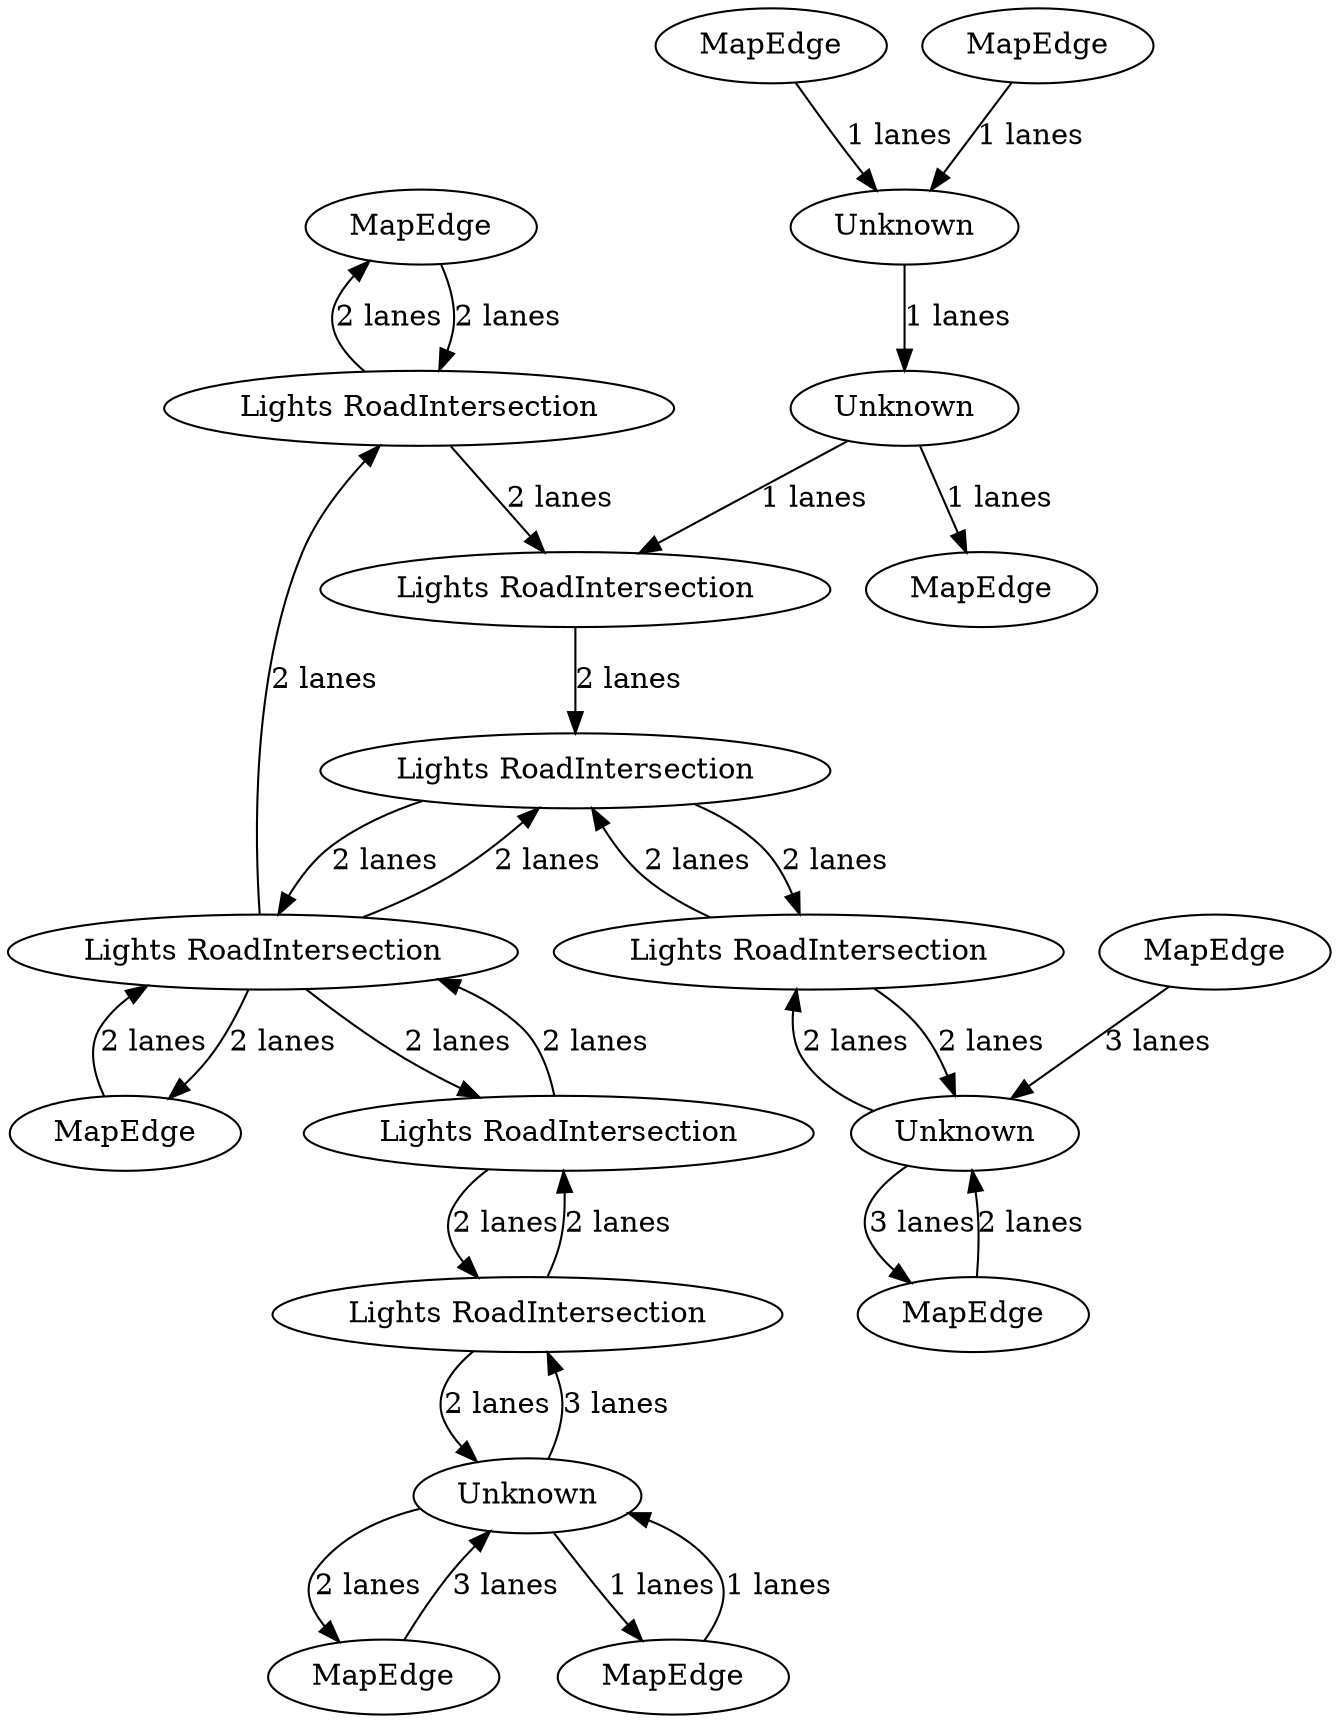 digraph {
    0 [ label = "MapEdge" ]
    1 [ label = "Lights RoadIntersection" ]
    2 [ label = "MapEdge" ]
    3 [ label = "MapEdge" ]
    4 [ label = "Unknown" ]
    5 [ label = "Unknown" ]
    6 [ label = "Lights RoadIntersection" ]
    7 [ label = "Lights RoadIntersection" ]
    8 [ label = "Unknown" ]
    9 [ label = "MapEdge" ]
    10 [ label = "MapEdge" ]
    11 [ label = "MapEdge" ]
    12 [ label = "MapEdge" ]
    13 [ label = "Lights RoadIntersection" ]
    14 [ label = "Lights RoadIntersection" ]
    15 [ label = "Lights RoadIntersection" ]
    16 [ label = "Lights RoadIntersection" ]
    17 [ label = "MapEdge" ]
    18 [ label = "Unknown" ]
    19 [ label = "MapEdge" ]
    0 -> 1 [ label = "2 lanes" ]
    1 -> 0 [ label = "2 lanes" ]
    2 -> 7 [ label = "2 lanes" ]
    7 -> 2 [ label = "2 lanes" ]
    3 -> 4 [ label = "3 lanes" ]
    5 -> 8 [ label = "1 lanes" ]
    10 -> 5 [ label = "1 lanes" ]
    8 -> 11 [ label = "1 lanes" ]
    9 -> 5 [ label = "1 lanes" ]
    13 -> 14 [ label = "2 lanes" ]
    14 -> 13 [ label = "2 lanes" ]
    13 -> 7 [ label = "2 lanes" ]
    7 -> 13 [ label = "2 lanes" ]
    12 -> 18 [ label = "3 lanes" ]
    18 -> 12 [ label = "2 lanes" ]
    18 -> 14 [ label = "3 lanes" ]
    14 -> 18 [ label = "2 lanes" ]
    15 -> 6 [ label = "2 lanes" ]
    6 -> 15 [ label = "2 lanes" ]
    7 -> 15 [ label = "2 lanes" ]
    15 -> 7 [ label = "2 lanes" ]
    1 -> 16 [ label = "2 lanes" ]
    7 -> 1 [ label = "2 lanes" ]
    18 -> 17 [ label = "1 lanes" ]
    17 -> 18 [ label = "1 lanes" ]
    16 -> 15 [ label = "2 lanes" ]
    6 -> 4 [ label = "2 lanes" ]
    4 -> 6 [ label = "2 lanes" ]
    4 -> 19 [ label = "3 lanes" ]
    19 -> 4 [ label = "2 lanes" ]
    8 -> 16 [ label = "1 lanes" ]
}
